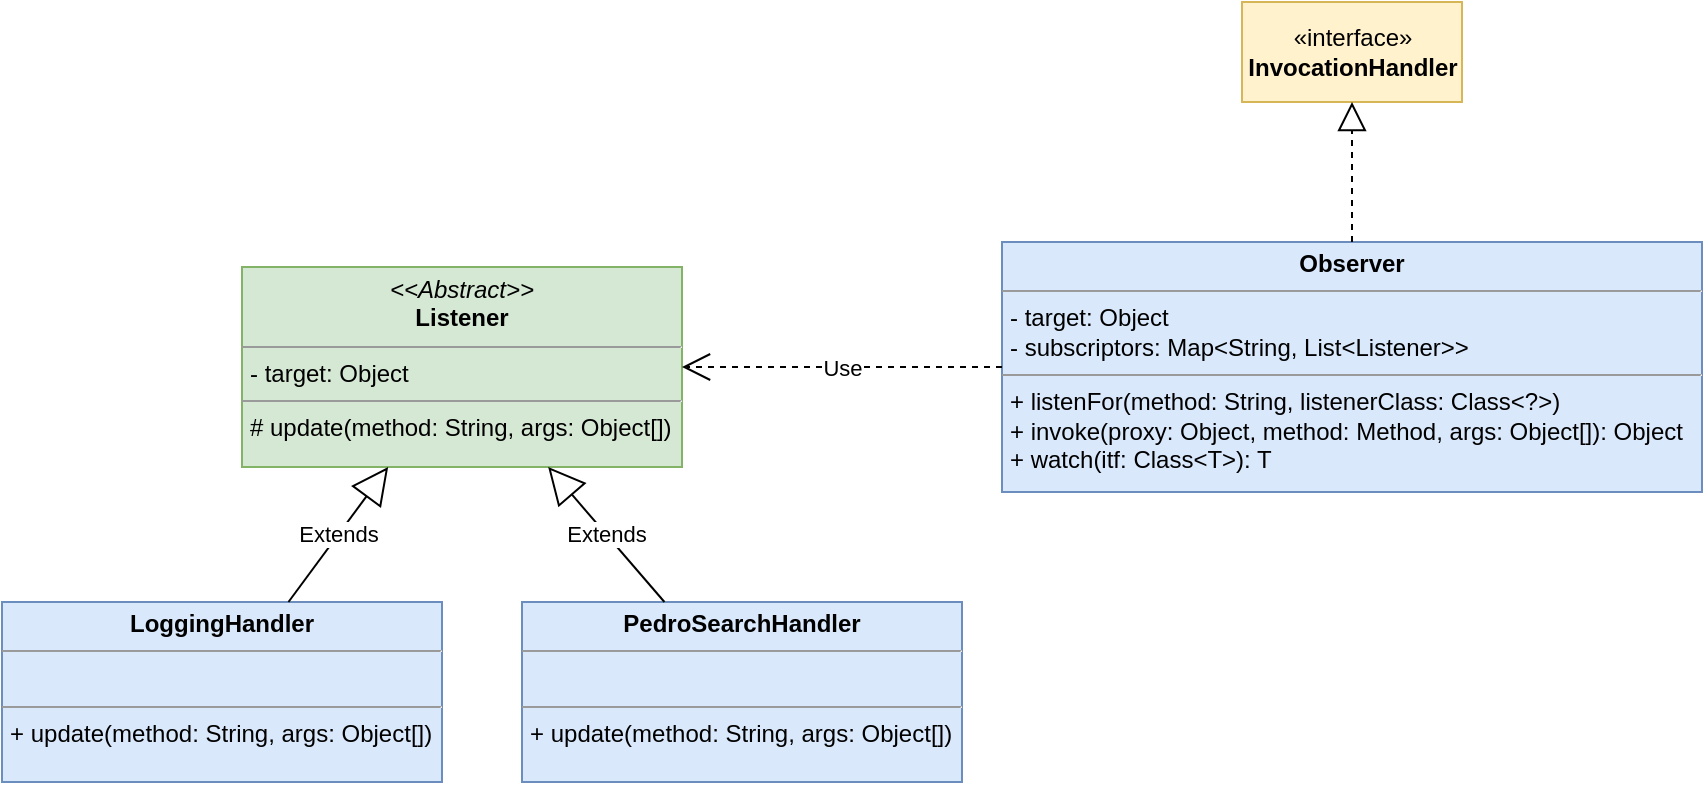 <mxfile version="16.1.0" type="device"><diagram id="5jlhyuaXWuaC_EsTETvb" name="Page-1"><mxGraphModel dx="1038" dy="576" grid="1" gridSize="10" guides="1" tooltips="1" connect="1" arrows="1" fold="1" page="1" pageScale="1" pageWidth="827" pageHeight="1169" math="0" shadow="0"><root><mxCell id="0"/><mxCell id="1" parent="0"/><mxCell id="bqOl6qSzg25pedJCOXX_-1" value="&lt;p style=&quot;margin: 0px ; margin-top: 4px ; text-align: center&quot;&gt;&lt;i&gt;&amp;lt;&amp;lt;Abstract&amp;gt;&amp;gt;&lt;/i&gt;&lt;br&gt;&lt;b&gt;Listener&lt;/b&gt;&lt;/p&gt;&lt;hr size=&quot;1&quot;&gt;&lt;p style=&quot;margin: 0px ; margin-left: 4px&quot;&gt;- target: Object&lt;/p&gt;&lt;hr size=&quot;1&quot;&gt;&lt;p style=&quot;margin: 0px ; margin-left: 4px&quot;&gt;# update(method: String, args: Object[])&lt;br&gt;&lt;/p&gt;" style="verticalAlign=top;align=left;overflow=fill;fontSize=12;fontFamily=Helvetica;html=1;fillColor=#d5e8d4;strokeColor=#82b366;" vertex="1" parent="1"><mxGeometry x="150" y="202.5" width="220" height="100" as="geometry"/></mxCell><mxCell id="bqOl6qSzg25pedJCOXX_-3" value="&lt;p style=&quot;margin: 0px ; margin-top: 4px ; text-align: center&quot;&gt;&lt;b&gt;Observer&lt;/b&gt;&lt;/p&gt;&lt;hr size=&quot;1&quot;&gt;&lt;p style=&quot;margin: 0px ; margin-left: 4px&quot;&gt;- target: Object&lt;/p&gt;&lt;p style=&quot;margin: 0px ; margin-left: 4px&quot;&gt;- subscriptors: Map&amp;lt;String, List&amp;lt;Listener&amp;gt;&amp;gt;&lt;/p&gt;&lt;hr size=&quot;1&quot;&gt;&lt;p style=&quot;margin: 0px ; margin-left: 4px&quot;&gt;+ listenFor(method: String, listenerClass: Class&amp;lt;?&amp;gt;)&lt;/p&gt;&lt;p style=&quot;margin: 0px ; margin-left: 4px&quot;&gt;+ invoke(proxy: Object, method: Method, args: Object[]): Object&lt;/p&gt;&lt;p style=&quot;margin: 0px ; margin-left: 4px&quot;&gt;+ watch(itf: Class&amp;lt;T&amp;gt;): T&lt;/p&gt;" style="verticalAlign=top;align=left;overflow=fill;fontSize=12;fontFamily=Helvetica;html=1;fillColor=#dae8fc;strokeColor=#6c8ebf;" vertex="1" parent="1"><mxGeometry x="530" y="190" width="350" height="125" as="geometry"/></mxCell><mxCell id="bqOl6qSzg25pedJCOXX_-4" value="«interface»&lt;br&gt;&lt;b&gt;InvocationHandler&lt;/b&gt;" style="html=1;fillColor=#fff2cc;strokeColor=#d6b656;" vertex="1" parent="1"><mxGeometry x="650" y="70" width="110" height="50" as="geometry"/></mxCell><mxCell id="bqOl6qSzg25pedJCOXX_-5" value="" style="endArrow=block;dashed=1;endFill=0;endSize=12;html=1;rounded=0;" edge="1" parent="1" source="bqOl6qSzg25pedJCOXX_-3" target="bqOl6qSzg25pedJCOXX_-4"><mxGeometry width="160" relative="1" as="geometry"><mxPoint x="500" y="310" as="sourcePoint"/><mxPoint x="660" y="310" as="targetPoint"/></mxGeometry></mxCell><mxCell id="bqOl6qSzg25pedJCOXX_-6" value="Use" style="endArrow=open;endSize=12;dashed=1;html=1;rounded=0;" edge="1" parent="1" source="bqOl6qSzg25pedJCOXX_-3" target="bqOl6qSzg25pedJCOXX_-1"><mxGeometry width="160" relative="1" as="geometry"><mxPoint x="500" y="310" as="sourcePoint"/><mxPoint x="660" y="310" as="targetPoint"/></mxGeometry></mxCell><mxCell id="bqOl6qSzg25pedJCOXX_-7" value="&lt;p style=&quot;margin: 0px ; margin-top: 4px ; text-align: center&quot;&gt;&lt;b&gt;LoggingHandler&lt;/b&gt;&lt;/p&gt;&lt;hr size=&quot;1&quot;&gt;&lt;p style=&quot;margin: 0px ; margin-left: 4px&quot;&gt;&lt;br&gt;&lt;/p&gt;&lt;hr size=&quot;1&quot;&gt;&lt;p style=&quot;margin: 0px ; margin-left: 4px&quot;&gt;+ update(method: String, args: Object[])&lt;br&gt;&lt;/p&gt;" style="verticalAlign=top;align=left;overflow=fill;fontSize=12;fontFamily=Helvetica;html=1;fillColor=#dae8fc;strokeColor=#6c8ebf;" vertex="1" parent="1"><mxGeometry x="30" y="370" width="220" height="90" as="geometry"/></mxCell><mxCell id="bqOl6qSzg25pedJCOXX_-11" value="&lt;p style=&quot;margin: 0px ; margin-top: 4px ; text-align: center&quot;&gt;&lt;b&gt;PedroSearchHandler&lt;/b&gt;&lt;/p&gt;&lt;hr size=&quot;1&quot;&gt;&lt;p style=&quot;margin: 0px ; margin-left: 4px&quot;&gt;&lt;br&gt;&lt;/p&gt;&lt;hr size=&quot;1&quot;&gt;&lt;p style=&quot;margin: 0px ; margin-left: 4px&quot;&gt;+ update(method: String, args: Object[])&lt;br&gt;&lt;/p&gt;" style="verticalAlign=top;align=left;overflow=fill;fontSize=12;fontFamily=Helvetica;html=1;fillColor=#dae8fc;strokeColor=#6c8ebf;" vertex="1" parent="1"><mxGeometry x="290" y="370" width="220" height="90" as="geometry"/></mxCell><mxCell id="bqOl6qSzg25pedJCOXX_-12" value="Extends" style="endArrow=block;endSize=16;endFill=0;html=1;rounded=0;" edge="1" parent="1" source="bqOl6qSzg25pedJCOXX_-7" target="bqOl6qSzg25pedJCOXX_-1"><mxGeometry width="160" relative="1" as="geometry"><mxPoint x="420" y="260" as="sourcePoint"/><mxPoint x="580" y="260" as="targetPoint"/></mxGeometry></mxCell><mxCell id="bqOl6qSzg25pedJCOXX_-13" value="Extends" style="endArrow=block;endSize=16;endFill=0;html=1;rounded=0;" edge="1" parent="1" source="bqOl6qSzg25pedJCOXX_-11" target="bqOl6qSzg25pedJCOXX_-1"><mxGeometry width="160" relative="1" as="geometry"><mxPoint x="420" y="260" as="sourcePoint"/><mxPoint x="580" y="260" as="targetPoint"/></mxGeometry></mxCell></root></mxGraphModel></diagram></mxfile>
